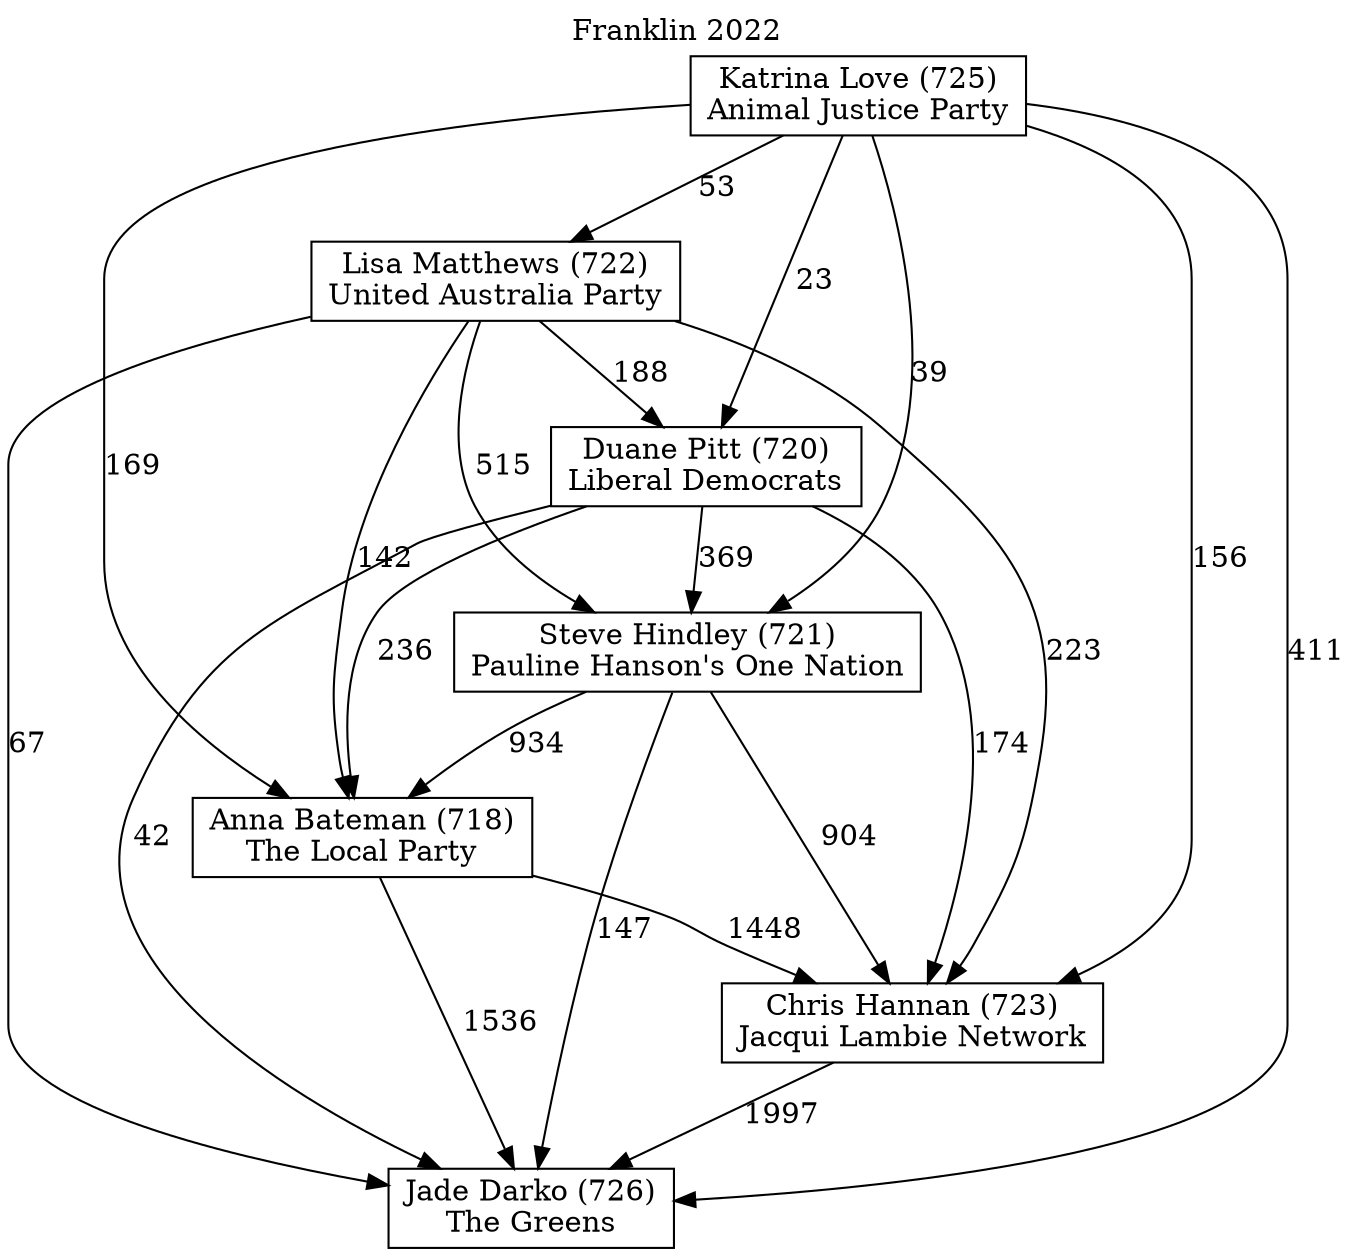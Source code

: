 // House preference flow
digraph "Jade Darko (726)_Franklin_2022" {
	graph [label="Franklin 2022" labelloc=t mclimit=10]
	node [shape=box]
	"Anna Bateman (718)" [label="Anna Bateman (718)
The Local Party"]
	"Chris Hannan (723)" [label="Chris Hannan (723)
Jacqui Lambie Network"]
	"Duane Pitt (720)" [label="Duane Pitt (720)
Liberal Democrats"]
	"Jade Darko (726)" [label="Jade Darko (726)
The Greens"]
	"Katrina Love (725)" [label="Katrina Love (725)
Animal Justice Party"]
	"Lisa Matthews (722)" [label="Lisa Matthews (722)
United Australia Party"]
	"Steve Hindley (721)" [label="Steve Hindley (721)
Pauline Hanson's One Nation"]
	"Anna Bateman (718)" -> "Chris Hannan (723)" [label=1448]
	"Anna Bateman (718)" -> "Jade Darko (726)" [label=1536]
	"Chris Hannan (723)" -> "Jade Darko (726)" [label=1997]
	"Duane Pitt (720)" -> "Anna Bateman (718)" [label=236]
	"Duane Pitt (720)" -> "Chris Hannan (723)" [label=174]
	"Duane Pitt (720)" -> "Jade Darko (726)" [label=42]
	"Duane Pitt (720)" -> "Steve Hindley (721)" [label=369]
	"Katrina Love (725)" -> "Anna Bateman (718)" [label=169]
	"Katrina Love (725)" -> "Chris Hannan (723)" [label=156]
	"Katrina Love (725)" -> "Duane Pitt (720)" [label=23]
	"Katrina Love (725)" -> "Jade Darko (726)" [label=411]
	"Katrina Love (725)" -> "Lisa Matthews (722)" [label=53]
	"Katrina Love (725)" -> "Steve Hindley (721)" [label=39]
	"Lisa Matthews (722)" -> "Anna Bateman (718)" [label=142]
	"Lisa Matthews (722)" -> "Chris Hannan (723)" [label=223]
	"Lisa Matthews (722)" -> "Duane Pitt (720)" [label=188]
	"Lisa Matthews (722)" -> "Jade Darko (726)" [label=67]
	"Lisa Matthews (722)" -> "Steve Hindley (721)" [label=515]
	"Steve Hindley (721)" -> "Anna Bateman (718)" [label=934]
	"Steve Hindley (721)" -> "Chris Hannan (723)" [label=904]
	"Steve Hindley (721)" -> "Jade Darko (726)" [label=147]
}
